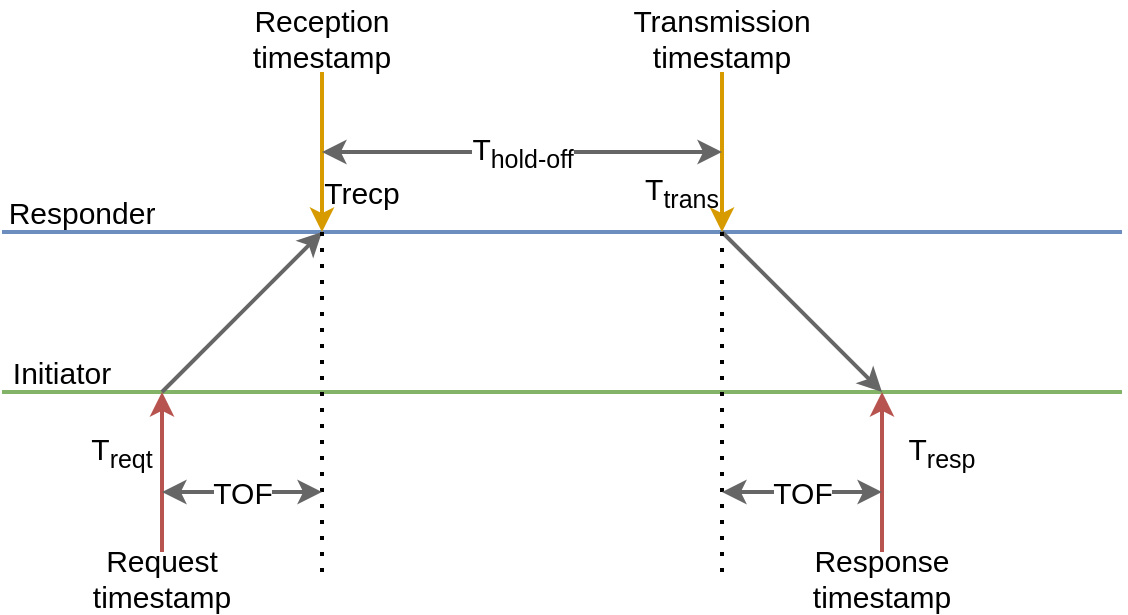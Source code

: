 <mxfile version="13.9.9" type="device"><diagram id="aoWWEgJ4MZAZ1hhHLoqq" name="Page-1"><mxGraphModel dx="1129" dy="688" grid="1" gridSize="10" guides="1" tooltips="1" connect="1" arrows="1" fold="1" page="1" pageScale="1" pageWidth="850" pageHeight="1100" math="0" shadow="0"><root><mxCell id="0"/><mxCell id="1" parent="0"/><mxCell id="cw5Lx0I0cequ7ajg7Vcr-1" value="" style="endArrow=none;html=1;fillColor=#d5e8d4;strokeColor=#82b366;strokeWidth=2;" parent="1" edge="1"><mxGeometry width="50" height="50" relative="1" as="geometry"><mxPoint x="40" y="310" as="sourcePoint"/><mxPoint x="600" y="310" as="targetPoint"/></mxGeometry></mxCell><mxCell id="cw5Lx0I0cequ7ajg7Vcr-2" value="" style="endArrow=classic;html=1;fillColor=#f8cecc;strokeColor=#b85450;strokeWidth=2;" parent="1" edge="1"><mxGeometry width="50" height="50" relative="1" as="geometry"><mxPoint x="120" y="390" as="sourcePoint"/><mxPoint x="120" y="310" as="targetPoint"/></mxGeometry></mxCell><mxCell id="cw5Lx0I0cequ7ajg7Vcr-3" value="" style="endArrow=none;html=1;fillColor=#dae8fc;strokeColor=#6c8ebf;strokeWidth=2;" parent="1" edge="1"><mxGeometry width="50" height="50" relative="1" as="geometry"><mxPoint x="40" y="230" as="sourcePoint"/><mxPoint x="600" y="230" as="targetPoint"/></mxGeometry></mxCell><mxCell id="cw5Lx0I0cequ7ajg7Vcr-4" value="" style="endArrow=classic;html=1;fillColor=#ffe6cc;strokeColor=#d79b00;strokeWidth=2;shadow=0;" parent="1" edge="1"><mxGeometry width="50" height="50" relative="1" as="geometry"><mxPoint x="200" y="150" as="sourcePoint"/><mxPoint x="200" y="230" as="targetPoint"/></mxGeometry></mxCell><mxCell id="cw5Lx0I0cequ7ajg7Vcr-6" value="&lt;font style=&quot;font-size: 15px&quot;&gt;Request&lt;br&gt;timestamp&lt;/font&gt;" style="text;html=1;strokeColor=none;fillColor=none;align=center;verticalAlign=middle;whiteSpace=wrap;rounded=0;" parent="1" vertex="1"><mxGeometry x="70" y="390" width="100" height="25" as="geometry"/></mxCell><mxCell id="cw5Lx0I0cequ7ajg7Vcr-7" value="" style="endArrow=classic;html=1;fillColor=#f5f5f5;strokeColor=#666666;strokeWidth=2;" parent="1" edge="1"><mxGeometry width="50" height="50" relative="1" as="geometry"><mxPoint x="120" y="310" as="sourcePoint"/><mxPoint x="200" y="230" as="targetPoint"/></mxGeometry></mxCell><mxCell id="cw5Lx0I0cequ7ajg7Vcr-8" value="&lt;font style=&quot;font-size: 15px&quot;&gt;Responder&lt;/font&gt;" style="text;html=1;strokeColor=none;fillColor=none;align=center;verticalAlign=middle;whiteSpace=wrap;rounded=0;" parent="1" vertex="1"><mxGeometry x="60" y="210" width="40" height="20" as="geometry"/></mxCell><mxCell id="cw5Lx0I0cequ7ajg7Vcr-9" value="&lt;font style=&quot;font-size: 15px&quot;&gt;Initiator&lt;/font&gt;" style="text;html=1;strokeColor=none;fillColor=none;align=center;verticalAlign=middle;whiteSpace=wrap;rounded=0;" parent="1" vertex="1"><mxGeometry x="50" y="290" width="40" height="20" as="geometry"/></mxCell><mxCell id="cw5Lx0I0cequ7ajg7Vcr-20" value="" style="endArrow=classic;html=1;fillColor=#f8cecc;strokeColor=#b85450;strokeWidth=2;" parent="1" edge="1"><mxGeometry width="50" height="50" relative="1" as="geometry"><mxPoint x="480" y="390" as="sourcePoint"/><mxPoint x="480" y="310" as="targetPoint"/></mxGeometry></mxCell><mxCell id="cw5Lx0I0cequ7ajg7Vcr-23" value="&lt;font style=&quot;font-size: 15px&quot;&gt;Response&lt;br&gt;timestamp&lt;/font&gt;" style="text;html=1;strokeColor=none;fillColor=none;align=center;verticalAlign=middle;whiteSpace=wrap;rounded=0;" parent="1" vertex="1"><mxGeometry x="440" y="390" width="80" height="25" as="geometry"/></mxCell><mxCell id="cw5Lx0I0cequ7ajg7Vcr-24" value="" style="endArrow=classic;html=1;fillColor=#f5f5f5;strokeColor=#666666;strokeWidth=2;" parent="1" edge="1"><mxGeometry width="50" height="50" relative="1" as="geometry"><mxPoint x="400" y="230" as="sourcePoint"/><mxPoint x="480" y="310" as="targetPoint"/></mxGeometry></mxCell><mxCell id="cw5Lx0I0cequ7ajg7Vcr-26" value="" style="endArrow=classic;html=1;fillColor=#ffe6cc;strokeColor=#d79b00;strokeWidth=2;" parent="1" edge="1"><mxGeometry width="50" height="50" relative="1" as="geometry"><mxPoint x="400" y="150" as="sourcePoint"/><mxPoint x="400" y="230" as="targetPoint"/></mxGeometry></mxCell><mxCell id="cw5Lx0I0cequ7ajg7Vcr-33" value="&lt;font style=&quot;font-size: 15px&quot;&gt;Transmission&lt;br&gt;timestamp&lt;/font&gt;" style="text;html=1;strokeColor=none;fillColor=none;align=center;verticalAlign=middle;whiteSpace=wrap;rounded=0;" parent="1" vertex="1"><mxGeometry x="360" y="120" width="80" height="25" as="geometry"/></mxCell><mxCell id="cw5Lx0I0cequ7ajg7Vcr-41" value="&lt;font style=&quot;font-size: 15px&quot;&gt;Reception&lt;br&gt;timestamp&lt;/font&gt;" style="text;html=1;strokeColor=none;fillColor=none;align=center;verticalAlign=middle;whiteSpace=wrap;rounded=0;" parent="1" vertex="1"><mxGeometry x="160" y="120" width="80" height="25" as="geometry"/></mxCell><mxCell id="ZYbKyh4_1hCjab7Mr4gL-1" value="&lt;font style=&quot;font-size: 15px&quot;&gt;T&lt;sub&gt;hold-off&lt;/sub&gt;&lt;/font&gt;" style="endArrow=classic;startArrow=classic;html=1;fillColor=#f5f5f5;strokeColor=#666666;strokeWidth=2;" parent="1" edge="1"><mxGeometry width="50" height="50" relative="1" as="geometry"><mxPoint x="200" y="190" as="sourcePoint"/><mxPoint x="400" y="190" as="targetPoint"/></mxGeometry></mxCell><mxCell id="ZYbKyh4_1hCjab7Mr4gL-2" value="" style="endArrow=none;dashed=1;html=1;dashPattern=1 3;strokeWidth=2;" parent="1" edge="1"><mxGeometry width="50" height="50" relative="1" as="geometry"><mxPoint x="200" y="400" as="sourcePoint"/><mxPoint x="200" y="230" as="targetPoint"/></mxGeometry></mxCell><mxCell id="ZYbKyh4_1hCjab7Mr4gL-3" value="" style="endArrow=none;dashed=1;html=1;dashPattern=1 3;strokeWidth=2;" parent="1" edge="1"><mxGeometry width="50" height="50" relative="1" as="geometry"><mxPoint x="400" y="400" as="sourcePoint"/><mxPoint x="400" y="230" as="targetPoint"/></mxGeometry></mxCell><mxCell id="ZYbKyh4_1hCjab7Mr4gL-4" value="&lt;font style=&quot;font-size: 15px&quot;&gt;TOF&lt;/font&gt;" style="endArrow=classic;startArrow=classic;html=1;strokeWidth=2;fillColor=#f5f5f5;strokeColor=#666666;" parent="1" edge="1"><mxGeometry width="50" height="50" relative="1" as="geometry"><mxPoint x="120" y="360" as="sourcePoint"/><mxPoint x="200" y="360" as="targetPoint"/></mxGeometry></mxCell><mxCell id="ZYbKyh4_1hCjab7Mr4gL-5" value="&lt;font style=&quot;font-size: 15px&quot;&gt;TOF&lt;/font&gt;" style="endArrow=classic;startArrow=classic;html=1;strokeWidth=2;fillColor=#f5f5f5;strokeColor=#666666;" parent="1" edge="1"><mxGeometry width="50" height="50" relative="1" as="geometry"><mxPoint x="400" y="360" as="sourcePoint"/><mxPoint x="480" y="360" as="targetPoint"/></mxGeometry></mxCell><mxCell id="TEqM25LDnoAeH2Z3Yy8U-1" value="&lt;font style=&quot;font-size: 15px&quot;&gt;T&lt;sub&gt;reqt&lt;/sub&gt;&lt;/font&gt;" style="text;html=1;strokeColor=none;fillColor=none;align=center;verticalAlign=middle;whiteSpace=wrap;rounded=0;" parent="1" vertex="1"><mxGeometry x="80" y="330" width="40" height="20" as="geometry"/></mxCell><mxCell id="TEqM25LDnoAeH2Z3Yy8U-2" value="&lt;font style=&quot;font-size: 15px&quot;&gt;T&lt;sub&gt;resp&lt;/sub&gt;&lt;/font&gt;" style="text;html=1;strokeColor=none;fillColor=none;align=center;verticalAlign=middle;whiteSpace=wrap;rounded=0;" parent="1" vertex="1"><mxGeometry x="490" y="330" width="40" height="20" as="geometry"/></mxCell><mxCell id="TEqM25LDnoAeH2Z3Yy8U-3" value="&lt;font style=&quot;font-size: 15px&quot;&gt;T&lt;sub&gt;trans&lt;/sub&gt;&lt;/font&gt;" style="text;html=1;strokeColor=none;fillColor=none;align=center;verticalAlign=middle;whiteSpace=wrap;rounded=0;" parent="1" vertex="1"><mxGeometry x="360" y="200" width="40" height="20" as="geometry"/></mxCell><mxCell id="TEqM25LDnoAeH2Z3Yy8U-4" value="&lt;font style=&quot;font-size: 15px&quot;&gt;Trecp&lt;/font&gt;" style="text;html=1;strokeColor=none;fillColor=none;align=center;verticalAlign=middle;whiteSpace=wrap;rounded=0;" parent="1" vertex="1"><mxGeometry x="200" y="200" width="40" height="20" as="geometry"/></mxCell></root></mxGraphModel></diagram></mxfile>